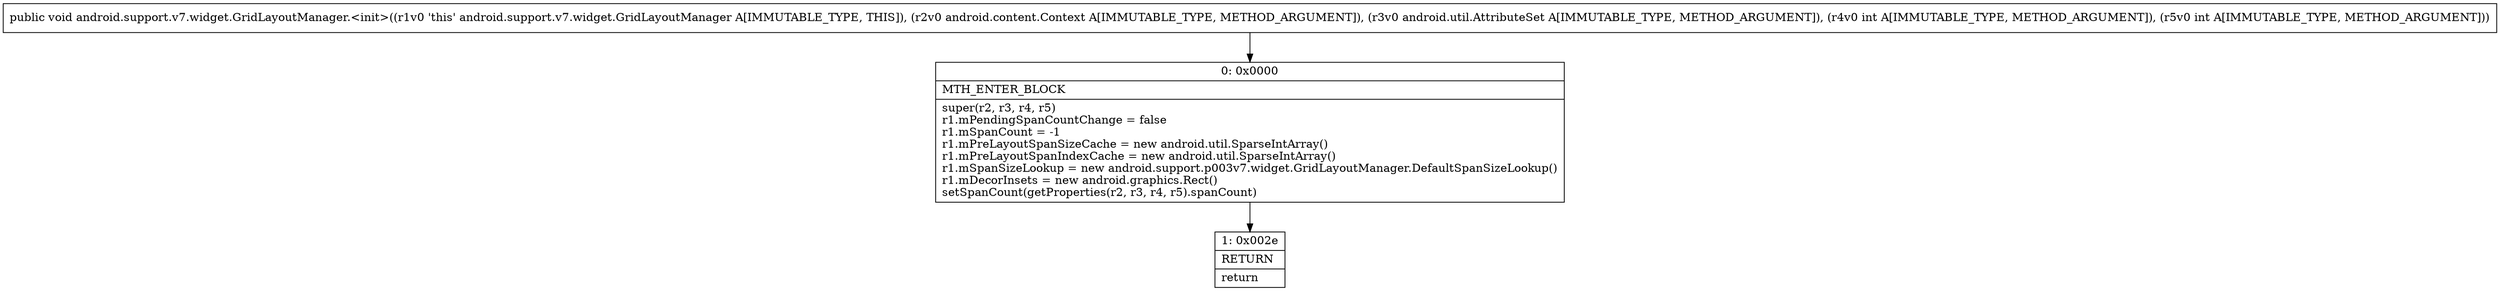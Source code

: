 digraph "CFG forandroid.support.v7.widget.GridLayoutManager.\<init\>(Landroid\/content\/Context;Landroid\/util\/AttributeSet;II)V" {
Node_0 [shape=record,label="{0\:\ 0x0000|MTH_ENTER_BLOCK\l|super(r2, r3, r4, r5)\lr1.mPendingSpanCountChange = false\lr1.mSpanCount = \-1\lr1.mPreLayoutSpanSizeCache = new android.util.SparseIntArray()\lr1.mPreLayoutSpanIndexCache = new android.util.SparseIntArray()\lr1.mSpanSizeLookup = new android.support.p003v7.widget.GridLayoutManager.DefaultSpanSizeLookup()\lr1.mDecorInsets = new android.graphics.Rect()\lsetSpanCount(getProperties(r2, r3, r4, r5).spanCount)\l}"];
Node_1 [shape=record,label="{1\:\ 0x002e|RETURN\l|return\l}"];
MethodNode[shape=record,label="{public void android.support.v7.widget.GridLayoutManager.\<init\>((r1v0 'this' android.support.v7.widget.GridLayoutManager A[IMMUTABLE_TYPE, THIS]), (r2v0 android.content.Context A[IMMUTABLE_TYPE, METHOD_ARGUMENT]), (r3v0 android.util.AttributeSet A[IMMUTABLE_TYPE, METHOD_ARGUMENT]), (r4v0 int A[IMMUTABLE_TYPE, METHOD_ARGUMENT]), (r5v0 int A[IMMUTABLE_TYPE, METHOD_ARGUMENT])) }"];
MethodNode -> Node_0;
Node_0 -> Node_1;
}

